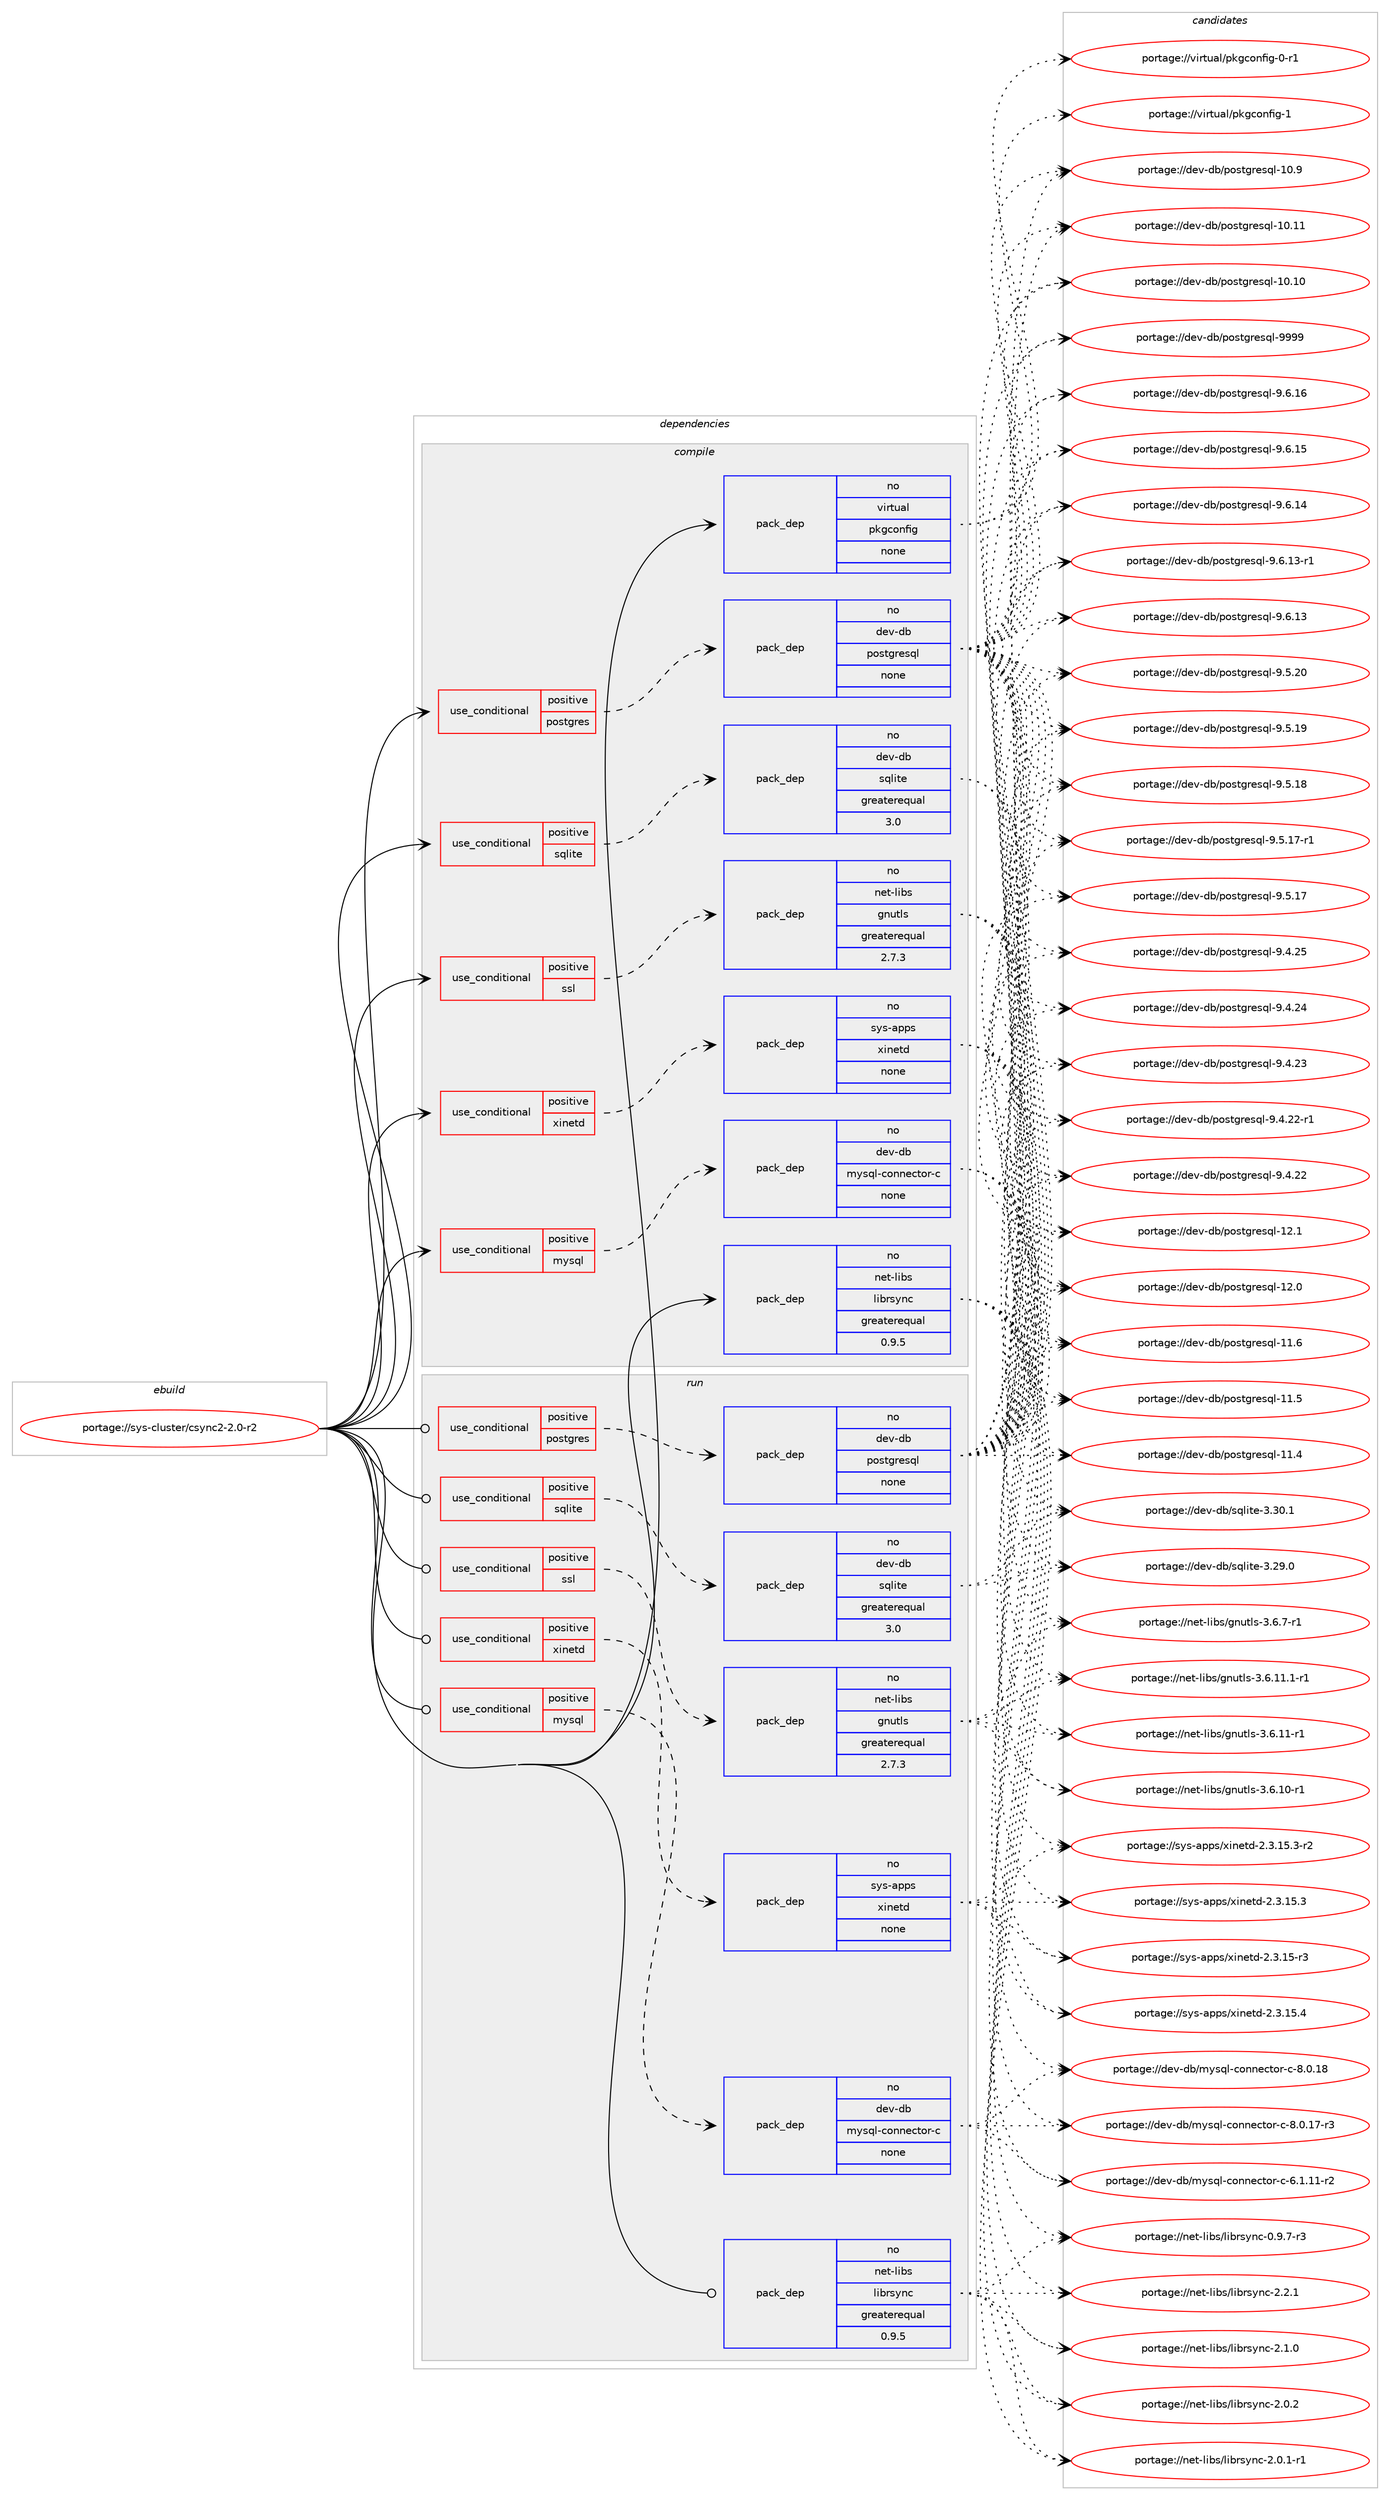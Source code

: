 digraph prolog {

# *************
# Graph options
# *************

newrank=true;
concentrate=true;
compound=true;
graph [rankdir=LR,fontname=Helvetica,fontsize=10,ranksep=1.5];#, ranksep=2.5, nodesep=0.2];
edge  [arrowhead=vee];
node  [fontname=Helvetica,fontsize=10];

# **********
# The ebuild
# **********

subgraph cluster_leftcol {
color=gray;
rank=same;
label=<<i>ebuild</i>>;
id [label="portage://sys-cluster/csync2-2.0-r2", color=red, width=4, href="../sys-cluster/csync2-2.0-r2.svg"];
}

# ****************
# The dependencies
# ****************

subgraph cluster_midcol {
color=gray;
label=<<i>dependencies</i>>;
subgraph cluster_compile {
fillcolor="#eeeeee";
style=filled;
label=<<i>compile</i>>;
subgraph cond11873 {
dependency60866 [label=<<TABLE BORDER="0" CELLBORDER="1" CELLSPACING="0" CELLPADDING="4"><TR><TD ROWSPAN="3" CELLPADDING="10">use_conditional</TD></TR><TR><TD>positive</TD></TR><TR><TD>mysql</TD></TR></TABLE>>, shape=none, color=red];
subgraph pack47646 {
dependency60867 [label=<<TABLE BORDER="0" CELLBORDER="1" CELLSPACING="0" CELLPADDING="4" WIDTH="220"><TR><TD ROWSPAN="6" CELLPADDING="30">pack_dep</TD></TR><TR><TD WIDTH="110">no</TD></TR><TR><TD>dev-db</TD></TR><TR><TD>mysql-connector-c</TD></TR><TR><TD>none</TD></TR><TR><TD></TD></TR></TABLE>>, shape=none, color=blue];
}
dependency60866:e -> dependency60867:w [weight=20,style="dashed",arrowhead="vee"];
}
id:e -> dependency60866:w [weight=20,style="solid",arrowhead="vee"];
subgraph cond11874 {
dependency60868 [label=<<TABLE BORDER="0" CELLBORDER="1" CELLSPACING="0" CELLPADDING="4"><TR><TD ROWSPAN="3" CELLPADDING="10">use_conditional</TD></TR><TR><TD>positive</TD></TR><TR><TD>postgres</TD></TR></TABLE>>, shape=none, color=red];
subgraph pack47647 {
dependency60869 [label=<<TABLE BORDER="0" CELLBORDER="1" CELLSPACING="0" CELLPADDING="4" WIDTH="220"><TR><TD ROWSPAN="6" CELLPADDING="30">pack_dep</TD></TR><TR><TD WIDTH="110">no</TD></TR><TR><TD>dev-db</TD></TR><TR><TD>postgresql</TD></TR><TR><TD>none</TD></TR><TR><TD></TD></TR></TABLE>>, shape=none, color=blue];
}
dependency60868:e -> dependency60869:w [weight=20,style="dashed",arrowhead="vee"];
}
id:e -> dependency60868:w [weight=20,style="solid",arrowhead="vee"];
subgraph cond11875 {
dependency60870 [label=<<TABLE BORDER="0" CELLBORDER="1" CELLSPACING="0" CELLPADDING="4"><TR><TD ROWSPAN="3" CELLPADDING="10">use_conditional</TD></TR><TR><TD>positive</TD></TR><TR><TD>sqlite</TD></TR></TABLE>>, shape=none, color=red];
subgraph pack47648 {
dependency60871 [label=<<TABLE BORDER="0" CELLBORDER="1" CELLSPACING="0" CELLPADDING="4" WIDTH="220"><TR><TD ROWSPAN="6" CELLPADDING="30">pack_dep</TD></TR><TR><TD WIDTH="110">no</TD></TR><TR><TD>dev-db</TD></TR><TR><TD>sqlite</TD></TR><TR><TD>greaterequal</TD></TR><TR><TD>3.0</TD></TR></TABLE>>, shape=none, color=blue];
}
dependency60870:e -> dependency60871:w [weight=20,style="dashed",arrowhead="vee"];
}
id:e -> dependency60870:w [weight=20,style="solid",arrowhead="vee"];
subgraph cond11876 {
dependency60872 [label=<<TABLE BORDER="0" CELLBORDER="1" CELLSPACING="0" CELLPADDING="4"><TR><TD ROWSPAN="3" CELLPADDING="10">use_conditional</TD></TR><TR><TD>positive</TD></TR><TR><TD>ssl</TD></TR></TABLE>>, shape=none, color=red];
subgraph pack47649 {
dependency60873 [label=<<TABLE BORDER="0" CELLBORDER="1" CELLSPACING="0" CELLPADDING="4" WIDTH="220"><TR><TD ROWSPAN="6" CELLPADDING="30">pack_dep</TD></TR><TR><TD WIDTH="110">no</TD></TR><TR><TD>net-libs</TD></TR><TR><TD>gnutls</TD></TR><TR><TD>greaterequal</TD></TR><TR><TD>2.7.3</TD></TR></TABLE>>, shape=none, color=blue];
}
dependency60872:e -> dependency60873:w [weight=20,style="dashed",arrowhead="vee"];
}
id:e -> dependency60872:w [weight=20,style="solid",arrowhead="vee"];
subgraph cond11877 {
dependency60874 [label=<<TABLE BORDER="0" CELLBORDER="1" CELLSPACING="0" CELLPADDING="4"><TR><TD ROWSPAN="3" CELLPADDING="10">use_conditional</TD></TR><TR><TD>positive</TD></TR><TR><TD>xinetd</TD></TR></TABLE>>, shape=none, color=red];
subgraph pack47650 {
dependency60875 [label=<<TABLE BORDER="0" CELLBORDER="1" CELLSPACING="0" CELLPADDING="4" WIDTH="220"><TR><TD ROWSPAN="6" CELLPADDING="30">pack_dep</TD></TR><TR><TD WIDTH="110">no</TD></TR><TR><TD>sys-apps</TD></TR><TR><TD>xinetd</TD></TR><TR><TD>none</TD></TR><TR><TD></TD></TR></TABLE>>, shape=none, color=blue];
}
dependency60874:e -> dependency60875:w [weight=20,style="dashed",arrowhead="vee"];
}
id:e -> dependency60874:w [weight=20,style="solid",arrowhead="vee"];
subgraph pack47651 {
dependency60876 [label=<<TABLE BORDER="0" CELLBORDER="1" CELLSPACING="0" CELLPADDING="4" WIDTH="220"><TR><TD ROWSPAN="6" CELLPADDING="30">pack_dep</TD></TR><TR><TD WIDTH="110">no</TD></TR><TR><TD>net-libs</TD></TR><TR><TD>librsync</TD></TR><TR><TD>greaterequal</TD></TR><TR><TD>0.9.5</TD></TR></TABLE>>, shape=none, color=blue];
}
id:e -> dependency60876:w [weight=20,style="solid",arrowhead="vee"];
subgraph pack47652 {
dependency60877 [label=<<TABLE BORDER="0" CELLBORDER="1" CELLSPACING="0" CELLPADDING="4" WIDTH="220"><TR><TD ROWSPAN="6" CELLPADDING="30">pack_dep</TD></TR><TR><TD WIDTH="110">no</TD></TR><TR><TD>virtual</TD></TR><TR><TD>pkgconfig</TD></TR><TR><TD>none</TD></TR><TR><TD></TD></TR></TABLE>>, shape=none, color=blue];
}
id:e -> dependency60877:w [weight=20,style="solid",arrowhead="vee"];
}
subgraph cluster_compileandrun {
fillcolor="#eeeeee";
style=filled;
label=<<i>compile and run</i>>;
}
subgraph cluster_run {
fillcolor="#eeeeee";
style=filled;
label=<<i>run</i>>;
subgraph cond11878 {
dependency60878 [label=<<TABLE BORDER="0" CELLBORDER="1" CELLSPACING="0" CELLPADDING="4"><TR><TD ROWSPAN="3" CELLPADDING="10">use_conditional</TD></TR><TR><TD>positive</TD></TR><TR><TD>mysql</TD></TR></TABLE>>, shape=none, color=red];
subgraph pack47653 {
dependency60879 [label=<<TABLE BORDER="0" CELLBORDER="1" CELLSPACING="0" CELLPADDING="4" WIDTH="220"><TR><TD ROWSPAN="6" CELLPADDING="30">pack_dep</TD></TR><TR><TD WIDTH="110">no</TD></TR><TR><TD>dev-db</TD></TR><TR><TD>mysql-connector-c</TD></TR><TR><TD>none</TD></TR><TR><TD></TD></TR></TABLE>>, shape=none, color=blue];
}
dependency60878:e -> dependency60879:w [weight=20,style="dashed",arrowhead="vee"];
}
id:e -> dependency60878:w [weight=20,style="solid",arrowhead="odot"];
subgraph cond11879 {
dependency60880 [label=<<TABLE BORDER="0" CELLBORDER="1" CELLSPACING="0" CELLPADDING="4"><TR><TD ROWSPAN="3" CELLPADDING="10">use_conditional</TD></TR><TR><TD>positive</TD></TR><TR><TD>postgres</TD></TR></TABLE>>, shape=none, color=red];
subgraph pack47654 {
dependency60881 [label=<<TABLE BORDER="0" CELLBORDER="1" CELLSPACING="0" CELLPADDING="4" WIDTH="220"><TR><TD ROWSPAN="6" CELLPADDING="30">pack_dep</TD></TR><TR><TD WIDTH="110">no</TD></TR><TR><TD>dev-db</TD></TR><TR><TD>postgresql</TD></TR><TR><TD>none</TD></TR><TR><TD></TD></TR></TABLE>>, shape=none, color=blue];
}
dependency60880:e -> dependency60881:w [weight=20,style="dashed",arrowhead="vee"];
}
id:e -> dependency60880:w [weight=20,style="solid",arrowhead="odot"];
subgraph cond11880 {
dependency60882 [label=<<TABLE BORDER="0" CELLBORDER="1" CELLSPACING="0" CELLPADDING="4"><TR><TD ROWSPAN="3" CELLPADDING="10">use_conditional</TD></TR><TR><TD>positive</TD></TR><TR><TD>sqlite</TD></TR></TABLE>>, shape=none, color=red];
subgraph pack47655 {
dependency60883 [label=<<TABLE BORDER="0" CELLBORDER="1" CELLSPACING="0" CELLPADDING="4" WIDTH="220"><TR><TD ROWSPAN="6" CELLPADDING="30">pack_dep</TD></TR><TR><TD WIDTH="110">no</TD></TR><TR><TD>dev-db</TD></TR><TR><TD>sqlite</TD></TR><TR><TD>greaterequal</TD></TR><TR><TD>3.0</TD></TR></TABLE>>, shape=none, color=blue];
}
dependency60882:e -> dependency60883:w [weight=20,style="dashed",arrowhead="vee"];
}
id:e -> dependency60882:w [weight=20,style="solid",arrowhead="odot"];
subgraph cond11881 {
dependency60884 [label=<<TABLE BORDER="0" CELLBORDER="1" CELLSPACING="0" CELLPADDING="4"><TR><TD ROWSPAN="3" CELLPADDING="10">use_conditional</TD></TR><TR><TD>positive</TD></TR><TR><TD>ssl</TD></TR></TABLE>>, shape=none, color=red];
subgraph pack47656 {
dependency60885 [label=<<TABLE BORDER="0" CELLBORDER="1" CELLSPACING="0" CELLPADDING="4" WIDTH="220"><TR><TD ROWSPAN="6" CELLPADDING="30">pack_dep</TD></TR><TR><TD WIDTH="110">no</TD></TR><TR><TD>net-libs</TD></TR><TR><TD>gnutls</TD></TR><TR><TD>greaterequal</TD></TR><TR><TD>2.7.3</TD></TR></TABLE>>, shape=none, color=blue];
}
dependency60884:e -> dependency60885:w [weight=20,style="dashed",arrowhead="vee"];
}
id:e -> dependency60884:w [weight=20,style="solid",arrowhead="odot"];
subgraph cond11882 {
dependency60886 [label=<<TABLE BORDER="0" CELLBORDER="1" CELLSPACING="0" CELLPADDING="4"><TR><TD ROWSPAN="3" CELLPADDING="10">use_conditional</TD></TR><TR><TD>positive</TD></TR><TR><TD>xinetd</TD></TR></TABLE>>, shape=none, color=red];
subgraph pack47657 {
dependency60887 [label=<<TABLE BORDER="0" CELLBORDER="1" CELLSPACING="0" CELLPADDING="4" WIDTH="220"><TR><TD ROWSPAN="6" CELLPADDING="30">pack_dep</TD></TR><TR><TD WIDTH="110">no</TD></TR><TR><TD>sys-apps</TD></TR><TR><TD>xinetd</TD></TR><TR><TD>none</TD></TR><TR><TD></TD></TR></TABLE>>, shape=none, color=blue];
}
dependency60886:e -> dependency60887:w [weight=20,style="dashed",arrowhead="vee"];
}
id:e -> dependency60886:w [weight=20,style="solid",arrowhead="odot"];
subgraph pack47658 {
dependency60888 [label=<<TABLE BORDER="0" CELLBORDER="1" CELLSPACING="0" CELLPADDING="4" WIDTH="220"><TR><TD ROWSPAN="6" CELLPADDING="30">pack_dep</TD></TR><TR><TD WIDTH="110">no</TD></TR><TR><TD>net-libs</TD></TR><TR><TD>librsync</TD></TR><TR><TD>greaterequal</TD></TR><TR><TD>0.9.5</TD></TR></TABLE>>, shape=none, color=blue];
}
id:e -> dependency60888:w [weight=20,style="solid",arrowhead="odot"];
}
}

# **************
# The candidates
# **************

subgraph cluster_choices {
rank=same;
color=gray;
label=<<i>candidates</i>>;

subgraph choice47646 {
color=black;
nodesep=1;
choice100101118451009847109121115113108459911111011010199116111114459945564648464956 [label="portage://dev-db/mysql-connector-c-8.0.18", color=red, width=4,href="../dev-db/mysql-connector-c-8.0.18.svg"];
choice1001011184510098471091211151131084599111110110101991161111144599455646484649554511451 [label="portage://dev-db/mysql-connector-c-8.0.17-r3", color=red, width=4,href="../dev-db/mysql-connector-c-8.0.17-r3.svg"];
choice1001011184510098471091211151131084599111110110101991161111144599455446494649494511450 [label="portage://dev-db/mysql-connector-c-6.1.11-r2", color=red, width=4,href="../dev-db/mysql-connector-c-6.1.11-r2.svg"];
dependency60867:e -> choice100101118451009847109121115113108459911111011010199116111114459945564648464956:w [style=dotted,weight="100"];
dependency60867:e -> choice1001011184510098471091211151131084599111110110101991161111144599455646484649554511451:w [style=dotted,weight="100"];
dependency60867:e -> choice1001011184510098471091211151131084599111110110101991161111144599455446494649494511450:w [style=dotted,weight="100"];
}
subgraph choice47647 {
color=black;
nodesep=1;
choice1001011184510098471121111151161031141011151131084557575757 [label="portage://dev-db/postgresql-9999", color=red, width=4,href="../dev-db/postgresql-9999.svg"];
choice10010111845100984711211111511610311410111511310845574654464954 [label="portage://dev-db/postgresql-9.6.16", color=red, width=4,href="../dev-db/postgresql-9.6.16.svg"];
choice10010111845100984711211111511610311410111511310845574654464953 [label="portage://dev-db/postgresql-9.6.15", color=red, width=4,href="../dev-db/postgresql-9.6.15.svg"];
choice10010111845100984711211111511610311410111511310845574654464952 [label="portage://dev-db/postgresql-9.6.14", color=red, width=4,href="../dev-db/postgresql-9.6.14.svg"];
choice100101118451009847112111115116103114101115113108455746544649514511449 [label="portage://dev-db/postgresql-9.6.13-r1", color=red, width=4,href="../dev-db/postgresql-9.6.13-r1.svg"];
choice10010111845100984711211111511610311410111511310845574654464951 [label="portage://dev-db/postgresql-9.6.13", color=red, width=4,href="../dev-db/postgresql-9.6.13.svg"];
choice10010111845100984711211111511610311410111511310845574653465048 [label="portage://dev-db/postgresql-9.5.20", color=red, width=4,href="../dev-db/postgresql-9.5.20.svg"];
choice10010111845100984711211111511610311410111511310845574653464957 [label="portage://dev-db/postgresql-9.5.19", color=red, width=4,href="../dev-db/postgresql-9.5.19.svg"];
choice10010111845100984711211111511610311410111511310845574653464956 [label="portage://dev-db/postgresql-9.5.18", color=red, width=4,href="../dev-db/postgresql-9.5.18.svg"];
choice100101118451009847112111115116103114101115113108455746534649554511449 [label="portage://dev-db/postgresql-9.5.17-r1", color=red, width=4,href="../dev-db/postgresql-9.5.17-r1.svg"];
choice10010111845100984711211111511610311410111511310845574653464955 [label="portage://dev-db/postgresql-9.5.17", color=red, width=4,href="../dev-db/postgresql-9.5.17.svg"];
choice10010111845100984711211111511610311410111511310845574652465053 [label="portage://dev-db/postgresql-9.4.25", color=red, width=4,href="../dev-db/postgresql-9.4.25.svg"];
choice10010111845100984711211111511610311410111511310845574652465052 [label="portage://dev-db/postgresql-9.4.24", color=red, width=4,href="../dev-db/postgresql-9.4.24.svg"];
choice10010111845100984711211111511610311410111511310845574652465051 [label="portage://dev-db/postgresql-9.4.23", color=red, width=4,href="../dev-db/postgresql-9.4.23.svg"];
choice100101118451009847112111115116103114101115113108455746524650504511449 [label="portage://dev-db/postgresql-9.4.22-r1", color=red, width=4,href="../dev-db/postgresql-9.4.22-r1.svg"];
choice10010111845100984711211111511610311410111511310845574652465050 [label="portage://dev-db/postgresql-9.4.22", color=red, width=4,href="../dev-db/postgresql-9.4.22.svg"];
choice1001011184510098471121111151161031141011151131084549504649 [label="portage://dev-db/postgresql-12.1", color=red, width=4,href="../dev-db/postgresql-12.1.svg"];
choice1001011184510098471121111151161031141011151131084549504648 [label="portage://dev-db/postgresql-12.0", color=red, width=4,href="../dev-db/postgresql-12.0.svg"];
choice1001011184510098471121111151161031141011151131084549494654 [label="portage://dev-db/postgresql-11.6", color=red, width=4,href="../dev-db/postgresql-11.6.svg"];
choice1001011184510098471121111151161031141011151131084549494653 [label="portage://dev-db/postgresql-11.5", color=red, width=4,href="../dev-db/postgresql-11.5.svg"];
choice1001011184510098471121111151161031141011151131084549494652 [label="portage://dev-db/postgresql-11.4", color=red, width=4,href="../dev-db/postgresql-11.4.svg"];
choice1001011184510098471121111151161031141011151131084549484657 [label="portage://dev-db/postgresql-10.9", color=red, width=4,href="../dev-db/postgresql-10.9.svg"];
choice100101118451009847112111115116103114101115113108454948464949 [label="portage://dev-db/postgresql-10.11", color=red, width=4,href="../dev-db/postgresql-10.11.svg"];
choice100101118451009847112111115116103114101115113108454948464948 [label="portage://dev-db/postgresql-10.10", color=red, width=4,href="../dev-db/postgresql-10.10.svg"];
dependency60869:e -> choice1001011184510098471121111151161031141011151131084557575757:w [style=dotted,weight="100"];
dependency60869:e -> choice10010111845100984711211111511610311410111511310845574654464954:w [style=dotted,weight="100"];
dependency60869:e -> choice10010111845100984711211111511610311410111511310845574654464953:w [style=dotted,weight="100"];
dependency60869:e -> choice10010111845100984711211111511610311410111511310845574654464952:w [style=dotted,weight="100"];
dependency60869:e -> choice100101118451009847112111115116103114101115113108455746544649514511449:w [style=dotted,weight="100"];
dependency60869:e -> choice10010111845100984711211111511610311410111511310845574654464951:w [style=dotted,weight="100"];
dependency60869:e -> choice10010111845100984711211111511610311410111511310845574653465048:w [style=dotted,weight="100"];
dependency60869:e -> choice10010111845100984711211111511610311410111511310845574653464957:w [style=dotted,weight="100"];
dependency60869:e -> choice10010111845100984711211111511610311410111511310845574653464956:w [style=dotted,weight="100"];
dependency60869:e -> choice100101118451009847112111115116103114101115113108455746534649554511449:w [style=dotted,weight="100"];
dependency60869:e -> choice10010111845100984711211111511610311410111511310845574653464955:w [style=dotted,weight="100"];
dependency60869:e -> choice10010111845100984711211111511610311410111511310845574652465053:w [style=dotted,weight="100"];
dependency60869:e -> choice10010111845100984711211111511610311410111511310845574652465052:w [style=dotted,weight="100"];
dependency60869:e -> choice10010111845100984711211111511610311410111511310845574652465051:w [style=dotted,weight="100"];
dependency60869:e -> choice100101118451009847112111115116103114101115113108455746524650504511449:w [style=dotted,weight="100"];
dependency60869:e -> choice10010111845100984711211111511610311410111511310845574652465050:w [style=dotted,weight="100"];
dependency60869:e -> choice1001011184510098471121111151161031141011151131084549504649:w [style=dotted,weight="100"];
dependency60869:e -> choice1001011184510098471121111151161031141011151131084549504648:w [style=dotted,weight="100"];
dependency60869:e -> choice1001011184510098471121111151161031141011151131084549494654:w [style=dotted,weight="100"];
dependency60869:e -> choice1001011184510098471121111151161031141011151131084549494653:w [style=dotted,weight="100"];
dependency60869:e -> choice1001011184510098471121111151161031141011151131084549494652:w [style=dotted,weight="100"];
dependency60869:e -> choice1001011184510098471121111151161031141011151131084549484657:w [style=dotted,weight="100"];
dependency60869:e -> choice100101118451009847112111115116103114101115113108454948464949:w [style=dotted,weight="100"];
dependency60869:e -> choice100101118451009847112111115116103114101115113108454948464948:w [style=dotted,weight="100"];
}
subgraph choice47648 {
color=black;
nodesep=1;
choice10010111845100984711511310810511610145514651484649 [label="portage://dev-db/sqlite-3.30.1", color=red, width=4,href="../dev-db/sqlite-3.30.1.svg"];
choice10010111845100984711511310810511610145514650574648 [label="portage://dev-db/sqlite-3.29.0", color=red, width=4,href="../dev-db/sqlite-3.29.0.svg"];
dependency60871:e -> choice10010111845100984711511310810511610145514651484649:w [style=dotted,weight="100"];
dependency60871:e -> choice10010111845100984711511310810511610145514650574648:w [style=dotted,weight="100"];
}
subgraph choice47649 {
color=black;
nodesep=1;
choice1101011164510810598115471031101171161081154551465446554511449 [label="portage://net-libs/gnutls-3.6.7-r1", color=red, width=4,href="../net-libs/gnutls-3.6.7-r1.svg"];
choice1101011164510810598115471031101171161081154551465446494946494511449 [label="portage://net-libs/gnutls-3.6.11.1-r1", color=red, width=4,href="../net-libs/gnutls-3.6.11.1-r1.svg"];
choice110101116451081059811547103110117116108115455146544649494511449 [label="portage://net-libs/gnutls-3.6.11-r1", color=red, width=4,href="../net-libs/gnutls-3.6.11-r1.svg"];
choice110101116451081059811547103110117116108115455146544649484511449 [label="portage://net-libs/gnutls-3.6.10-r1", color=red, width=4,href="../net-libs/gnutls-3.6.10-r1.svg"];
dependency60873:e -> choice1101011164510810598115471031101171161081154551465446554511449:w [style=dotted,weight="100"];
dependency60873:e -> choice1101011164510810598115471031101171161081154551465446494946494511449:w [style=dotted,weight="100"];
dependency60873:e -> choice110101116451081059811547103110117116108115455146544649494511449:w [style=dotted,weight="100"];
dependency60873:e -> choice110101116451081059811547103110117116108115455146544649484511449:w [style=dotted,weight="100"];
}
subgraph choice47650 {
color=black;
nodesep=1;
choice115121115459711211211547120105110101116100455046514649534652 [label="portage://sys-apps/xinetd-2.3.15.4", color=red, width=4,href="../sys-apps/xinetd-2.3.15.4.svg"];
choice1151211154597112112115471201051101011161004550465146495346514511450 [label="portage://sys-apps/xinetd-2.3.15.3-r2", color=red, width=4,href="../sys-apps/xinetd-2.3.15.3-r2.svg"];
choice115121115459711211211547120105110101116100455046514649534651 [label="portage://sys-apps/xinetd-2.3.15.3", color=red, width=4,href="../sys-apps/xinetd-2.3.15.3.svg"];
choice115121115459711211211547120105110101116100455046514649534511451 [label="portage://sys-apps/xinetd-2.3.15-r3", color=red, width=4,href="../sys-apps/xinetd-2.3.15-r3.svg"];
dependency60875:e -> choice115121115459711211211547120105110101116100455046514649534652:w [style=dotted,weight="100"];
dependency60875:e -> choice1151211154597112112115471201051101011161004550465146495346514511450:w [style=dotted,weight="100"];
dependency60875:e -> choice115121115459711211211547120105110101116100455046514649534651:w [style=dotted,weight="100"];
dependency60875:e -> choice115121115459711211211547120105110101116100455046514649534511451:w [style=dotted,weight="100"];
}
subgraph choice47651 {
color=black;
nodesep=1;
choice1101011164510810598115471081059811411512111099455046504649 [label="portage://net-libs/librsync-2.2.1", color=red, width=4,href="../net-libs/librsync-2.2.1.svg"];
choice1101011164510810598115471081059811411512111099455046494648 [label="portage://net-libs/librsync-2.1.0", color=red, width=4,href="../net-libs/librsync-2.1.0.svg"];
choice1101011164510810598115471081059811411512111099455046484650 [label="portage://net-libs/librsync-2.0.2", color=red, width=4,href="../net-libs/librsync-2.0.2.svg"];
choice11010111645108105981154710810598114115121110994550464846494511449 [label="portage://net-libs/librsync-2.0.1-r1", color=red, width=4,href="../net-libs/librsync-2.0.1-r1.svg"];
choice11010111645108105981154710810598114115121110994548465746554511451 [label="portage://net-libs/librsync-0.9.7-r3", color=red, width=4,href="../net-libs/librsync-0.9.7-r3.svg"];
dependency60876:e -> choice1101011164510810598115471081059811411512111099455046504649:w [style=dotted,weight="100"];
dependency60876:e -> choice1101011164510810598115471081059811411512111099455046494648:w [style=dotted,weight="100"];
dependency60876:e -> choice1101011164510810598115471081059811411512111099455046484650:w [style=dotted,weight="100"];
dependency60876:e -> choice11010111645108105981154710810598114115121110994550464846494511449:w [style=dotted,weight="100"];
dependency60876:e -> choice11010111645108105981154710810598114115121110994548465746554511451:w [style=dotted,weight="100"];
}
subgraph choice47652 {
color=black;
nodesep=1;
choice1181051141161179710847112107103991111101021051034549 [label="portage://virtual/pkgconfig-1", color=red, width=4,href="../virtual/pkgconfig-1.svg"];
choice11810511411611797108471121071039911111010210510345484511449 [label="portage://virtual/pkgconfig-0-r1", color=red, width=4,href="../virtual/pkgconfig-0-r1.svg"];
dependency60877:e -> choice1181051141161179710847112107103991111101021051034549:w [style=dotted,weight="100"];
dependency60877:e -> choice11810511411611797108471121071039911111010210510345484511449:w [style=dotted,weight="100"];
}
subgraph choice47653 {
color=black;
nodesep=1;
choice100101118451009847109121115113108459911111011010199116111114459945564648464956 [label="portage://dev-db/mysql-connector-c-8.0.18", color=red, width=4,href="../dev-db/mysql-connector-c-8.0.18.svg"];
choice1001011184510098471091211151131084599111110110101991161111144599455646484649554511451 [label="portage://dev-db/mysql-connector-c-8.0.17-r3", color=red, width=4,href="../dev-db/mysql-connector-c-8.0.17-r3.svg"];
choice1001011184510098471091211151131084599111110110101991161111144599455446494649494511450 [label="portage://dev-db/mysql-connector-c-6.1.11-r2", color=red, width=4,href="../dev-db/mysql-connector-c-6.1.11-r2.svg"];
dependency60879:e -> choice100101118451009847109121115113108459911111011010199116111114459945564648464956:w [style=dotted,weight="100"];
dependency60879:e -> choice1001011184510098471091211151131084599111110110101991161111144599455646484649554511451:w [style=dotted,weight="100"];
dependency60879:e -> choice1001011184510098471091211151131084599111110110101991161111144599455446494649494511450:w [style=dotted,weight="100"];
}
subgraph choice47654 {
color=black;
nodesep=1;
choice1001011184510098471121111151161031141011151131084557575757 [label="portage://dev-db/postgresql-9999", color=red, width=4,href="../dev-db/postgresql-9999.svg"];
choice10010111845100984711211111511610311410111511310845574654464954 [label="portage://dev-db/postgresql-9.6.16", color=red, width=4,href="../dev-db/postgresql-9.6.16.svg"];
choice10010111845100984711211111511610311410111511310845574654464953 [label="portage://dev-db/postgresql-9.6.15", color=red, width=4,href="../dev-db/postgresql-9.6.15.svg"];
choice10010111845100984711211111511610311410111511310845574654464952 [label="portage://dev-db/postgresql-9.6.14", color=red, width=4,href="../dev-db/postgresql-9.6.14.svg"];
choice100101118451009847112111115116103114101115113108455746544649514511449 [label="portage://dev-db/postgresql-9.6.13-r1", color=red, width=4,href="../dev-db/postgresql-9.6.13-r1.svg"];
choice10010111845100984711211111511610311410111511310845574654464951 [label="portage://dev-db/postgresql-9.6.13", color=red, width=4,href="../dev-db/postgresql-9.6.13.svg"];
choice10010111845100984711211111511610311410111511310845574653465048 [label="portage://dev-db/postgresql-9.5.20", color=red, width=4,href="../dev-db/postgresql-9.5.20.svg"];
choice10010111845100984711211111511610311410111511310845574653464957 [label="portage://dev-db/postgresql-9.5.19", color=red, width=4,href="../dev-db/postgresql-9.5.19.svg"];
choice10010111845100984711211111511610311410111511310845574653464956 [label="portage://dev-db/postgresql-9.5.18", color=red, width=4,href="../dev-db/postgresql-9.5.18.svg"];
choice100101118451009847112111115116103114101115113108455746534649554511449 [label="portage://dev-db/postgresql-9.5.17-r1", color=red, width=4,href="../dev-db/postgresql-9.5.17-r1.svg"];
choice10010111845100984711211111511610311410111511310845574653464955 [label="portage://dev-db/postgresql-9.5.17", color=red, width=4,href="../dev-db/postgresql-9.5.17.svg"];
choice10010111845100984711211111511610311410111511310845574652465053 [label="portage://dev-db/postgresql-9.4.25", color=red, width=4,href="../dev-db/postgresql-9.4.25.svg"];
choice10010111845100984711211111511610311410111511310845574652465052 [label="portage://dev-db/postgresql-9.4.24", color=red, width=4,href="../dev-db/postgresql-9.4.24.svg"];
choice10010111845100984711211111511610311410111511310845574652465051 [label="portage://dev-db/postgresql-9.4.23", color=red, width=4,href="../dev-db/postgresql-9.4.23.svg"];
choice100101118451009847112111115116103114101115113108455746524650504511449 [label="portage://dev-db/postgresql-9.4.22-r1", color=red, width=4,href="../dev-db/postgresql-9.4.22-r1.svg"];
choice10010111845100984711211111511610311410111511310845574652465050 [label="portage://dev-db/postgresql-9.4.22", color=red, width=4,href="../dev-db/postgresql-9.4.22.svg"];
choice1001011184510098471121111151161031141011151131084549504649 [label="portage://dev-db/postgresql-12.1", color=red, width=4,href="../dev-db/postgresql-12.1.svg"];
choice1001011184510098471121111151161031141011151131084549504648 [label="portage://dev-db/postgresql-12.0", color=red, width=4,href="../dev-db/postgresql-12.0.svg"];
choice1001011184510098471121111151161031141011151131084549494654 [label="portage://dev-db/postgresql-11.6", color=red, width=4,href="../dev-db/postgresql-11.6.svg"];
choice1001011184510098471121111151161031141011151131084549494653 [label="portage://dev-db/postgresql-11.5", color=red, width=4,href="../dev-db/postgresql-11.5.svg"];
choice1001011184510098471121111151161031141011151131084549494652 [label="portage://dev-db/postgresql-11.4", color=red, width=4,href="../dev-db/postgresql-11.4.svg"];
choice1001011184510098471121111151161031141011151131084549484657 [label="portage://dev-db/postgresql-10.9", color=red, width=4,href="../dev-db/postgresql-10.9.svg"];
choice100101118451009847112111115116103114101115113108454948464949 [label="portage://dev-db/postgresql-10.11", color=red, width=4,href="../dev-db/postgresql-10.11.svg"];
choice100101118451009847112111115116103114101115113108454948464948 [label="portage://dev-db/postgresql-10.10", color=red, width=4,href="../dev-db/postgresql-10.10.svg"];
dependency60881:e -> choice1001011184510098471121111151161031141011151131084557575757:w [style=dotted,weight="100"];
dependency60881:e -> choice10010111845100984711211111511610311410111511310845574654464954:w [style=dotted,weight="100"];
dependency60881:e -> choice10010111845100984711211111511610311410111511310845574654464953:w [style=dotted,weight="100"];
dependency60881:e -> choice10010111845100984711211111511610311410111511310845574654464952:w [style=dotted,weight="100"];
dependency60881:e -> choice100101118451009847112111115116103114101115113108455746544649514511449:w [style=dotted,weight="100"];
dependency60881:e -> choice10010111845100984711211111511610311410111511310845574654464951:w [style=dotted,weight="100"];
dependency60881:e -> choice10010111845100984711211111511610311410111511310845574653465048:w [style=dotted,weight="100"];
dependency60881:e -> choice10010111845100984711211111511610311410111511310845574653464957:w [style=dotted,weight="100"];
dependency60881:e -> choice10010111845100984711211111511610311410111511310845574653464956:w [style=dotted,weight="100"];
dependency60881:e -> choice100101118451009847112111115116103114101115113108455746534649554511449:w [style=dotted,weight="100"];
dependency60881:e -> choice10010111845100984711211111511610311410111511310845574653464955:w [style=dotted,weight="100"];
dependency60881:e -> choice10010111845100984711211111511610311410111511310845574652465053:w [style=dotted,weight="100"];
dependency60881:e -> choice10010111845100984711211111511610311410111511310845574652465052:w [style=dotted,weight="100"];
dependency60881:e -> choice10010111845100984711211111511610311410111511310845574652465051:w [style=dotted,weight="100"];
dependency60881:e -> choice100101118451009847112111115116103114101115113108455746524650504511449:w [style=dotted,weight="100"];
dependency60881:e -> choice10010111845100984711211111511610311410111511310845574652465050:w [style=dotted,weight="100"];
dependency60881:e -> choice1001011184510098471121111151161031141011151131084549504649:w [style=dotted,weight="100"];
dependency60881:e -> choice1001011184510098471121111151161031141011151131084549504648:w [style=dotted,weight="100"];
dependency60881:e -> choice1001011184510098471121111151161031141011151131084549494654:w [style=dotted,weight="100"];
dependency60881:e -> choice1001011184510098471121111151161031141011151131084549494653:w [style=dotted,weight="100"];
dependency60881:e -> choice1001011184510098471121111151161031141011151131084549494652:w [style=dotted,weight="100"];
dependency60881:e -> choice1001011184510098471121111151161031141011151131084549484657:w [style=dotted,weight="100"];
dependency60881:e -> choice100101118451009847112111115116103114101115113108454948464949:w [style=dotted,weight="100"];
dependency60881:e -> choice100101118451009847112111115116103114101115113108454948464948:w [style=dotted,weight="100"];
}
subgraph choice47655 {
color=black;
nodesep=1;
choice10010111845100984711511310810511610145514651484649 [label="portage://dev-db/sqlite-3.30.1", color=red, width=4,href="../dev-db/sqlite-3.30.1.svg"];
choice10010111845100984711511310810511610145514650574648 [label="portage://dev-db/sqlite-3.29.0", color=red, width=4,href="../dev-db/sqlite-3.29.0.svg"];
dependency60883:e -> choice10010111845100984711511310810511610145514651484649:w [style=dotted,weight="100"];
dependency60883:e -> choice10010111845100984711511310810511610145514650574648:w [style=dotted,weight="100"];
}
subgraph choice47656 {
color=black;
nodesep=1;
choice1101011164510810598115471031101171161081154551465446554511449 [label="portage://net-libs/gnutls-3.6.7-r1", color=red, width=4,href="../net-libs/gnutls-3.6.7-r1.svg"];
choice1101011164510810598115471031101171161081154551465446494946494511449 [label="portage://net-libs/gnutls-3.6.11.1-r1", color=red, width=4,href="../net-libs/gnutls-3.6.11.1-r1.svg"];
choice110101116451081059811547103110117116108115455146544649494511449 [label="portage://net-libs/gnutls-3.6.11-r1", color=red, width=4,href="../net-libs/gnutls-3.6.11-r1.svg"];
choice110101116451081059811547103110117116108115455146544649484511449 [label="portage://net-libs/gnutls-3.6.10-r1", color=red, width=4,href="../net-libs/gnutls-3.6.10-r1.svg"];
dependency60885:e -> choice1101011164510810598115471031101171161081154551465446554511449:w [style=dotted,weight="100"];
dependency60885:e -> choice1101011164510810598115471031101171161081154551465446494946494511449:w [style=dotted,weight="100"];
dependency60885:e -> choice110101116451081059811547103110117116108115455146544649494511449:w [style=dotted,weight="100"];
dependency60885:e -> choice110101116451081059811547103110117116108115455146544649484511449:w [style=dotted,weight="100"];
}
subgraph choice47657 {
color=black;
nodesep=1;
choice115121115459711211211547120105110101116100455046514649534652 [label="portage://sys-apps/xinetd-2.3.15.4", color=red, width=4,href="../sys-apps/xinetd-2.3.15.4.svg"];
choice1151211154597112112115471201051101011161004550465146495346514511450 [label="portage://sys-apps/xinetd-2.3.15.3-r2", color=red, width=4,href="../sys-apps/xinetd-2.3.15.3-r2.svg"];
choice115121115459711211211547120105110101116100455046514649534651 [label="portage://sys-apps/xinetd-2.3.15.3", color=red, width=4,href="../sys-apps/xinetd-2.3.15.3.svg"];
choice115121115459711211211547120105110101116100455046514649534511451 [label="portage://sys-apps/xinetd-2.3.15-r3", color=red, width=4,href="../sys-apps/xinetd-2.3.15-r3.svg"];
dependency60887:e -> choice115121115459711211211547120105110101116100455046514649534652:w [style=dotted,weight="100"];
dependency60887:e -> choice1151211154597112112115471201051101011161004550465146495346514511450:w [style=dotted,weight="100"];
dependency60887:e -> choice115121115459711211211547120105110101116100455046514649534651:w [style=dotted,weight="100"];
dependency60887:e -> choice115121115459711211211547120105110101116100455046514649534511451:w [style=dotted,weight="100"];
}
subgraph choice47658 {
color=black;
nodesep=1;
choice1101011164510810598115471081059811411512111099455046504649 [label="portage://net-libs/librsync-2.2.1", color=red, width=4,href="../net-libs/librsync-2.2.1.svg"];
choice1101011164510810598115471081059811411512111099455046494648 [label="portage://net-libs/librsync-2.1.0", color=red, width=4,href="../net-libs/librsync-2.1.0.svg"];
choice1101011164510810598115471081059811411512111099455046484650 [label="portage://net-libs/librsync-2.0.2", color=red, width=4,href="../net-libs/librsync-2.0.2.svg"];
choice11010111645108105981154710810598114115121110994550464846494511449 [label="portage://net-libs/librsync-2.0.1-r1", color=red, width=4,href="../net-libs/librsync-2.0.1-r1.svg"];
choice11010111645108105981154710810598114115121110994548465746554511451 [label="portage://net-libs/librsync-0.9.7-r3", color=red, width=4,href="../net-libs/librsync-0.9.7-r3.svg"];
dependency60888:e -> choice1101011164510810598115471081059811411512111099455046504649:w [style=dotted,weight="100"];
dependency60888:e -> choice1101011164510810598115471081059811411512111099455046494648:w [style=dotted,weight="100"];
dependency60888:e -> choice1101011164510810598115471081059811411512111099455046484650:w [style=dotted,weight="100"];
dependency60888:e -> choice11010111645108105981154710810598114115121110994550464846494511449:w [style=dotted,weight="100"];
dependency60888:e -> choice11010111645108105981154710810598114115121110994548465746554511451:w [style=dotted,weight="100"];
}
}

}
